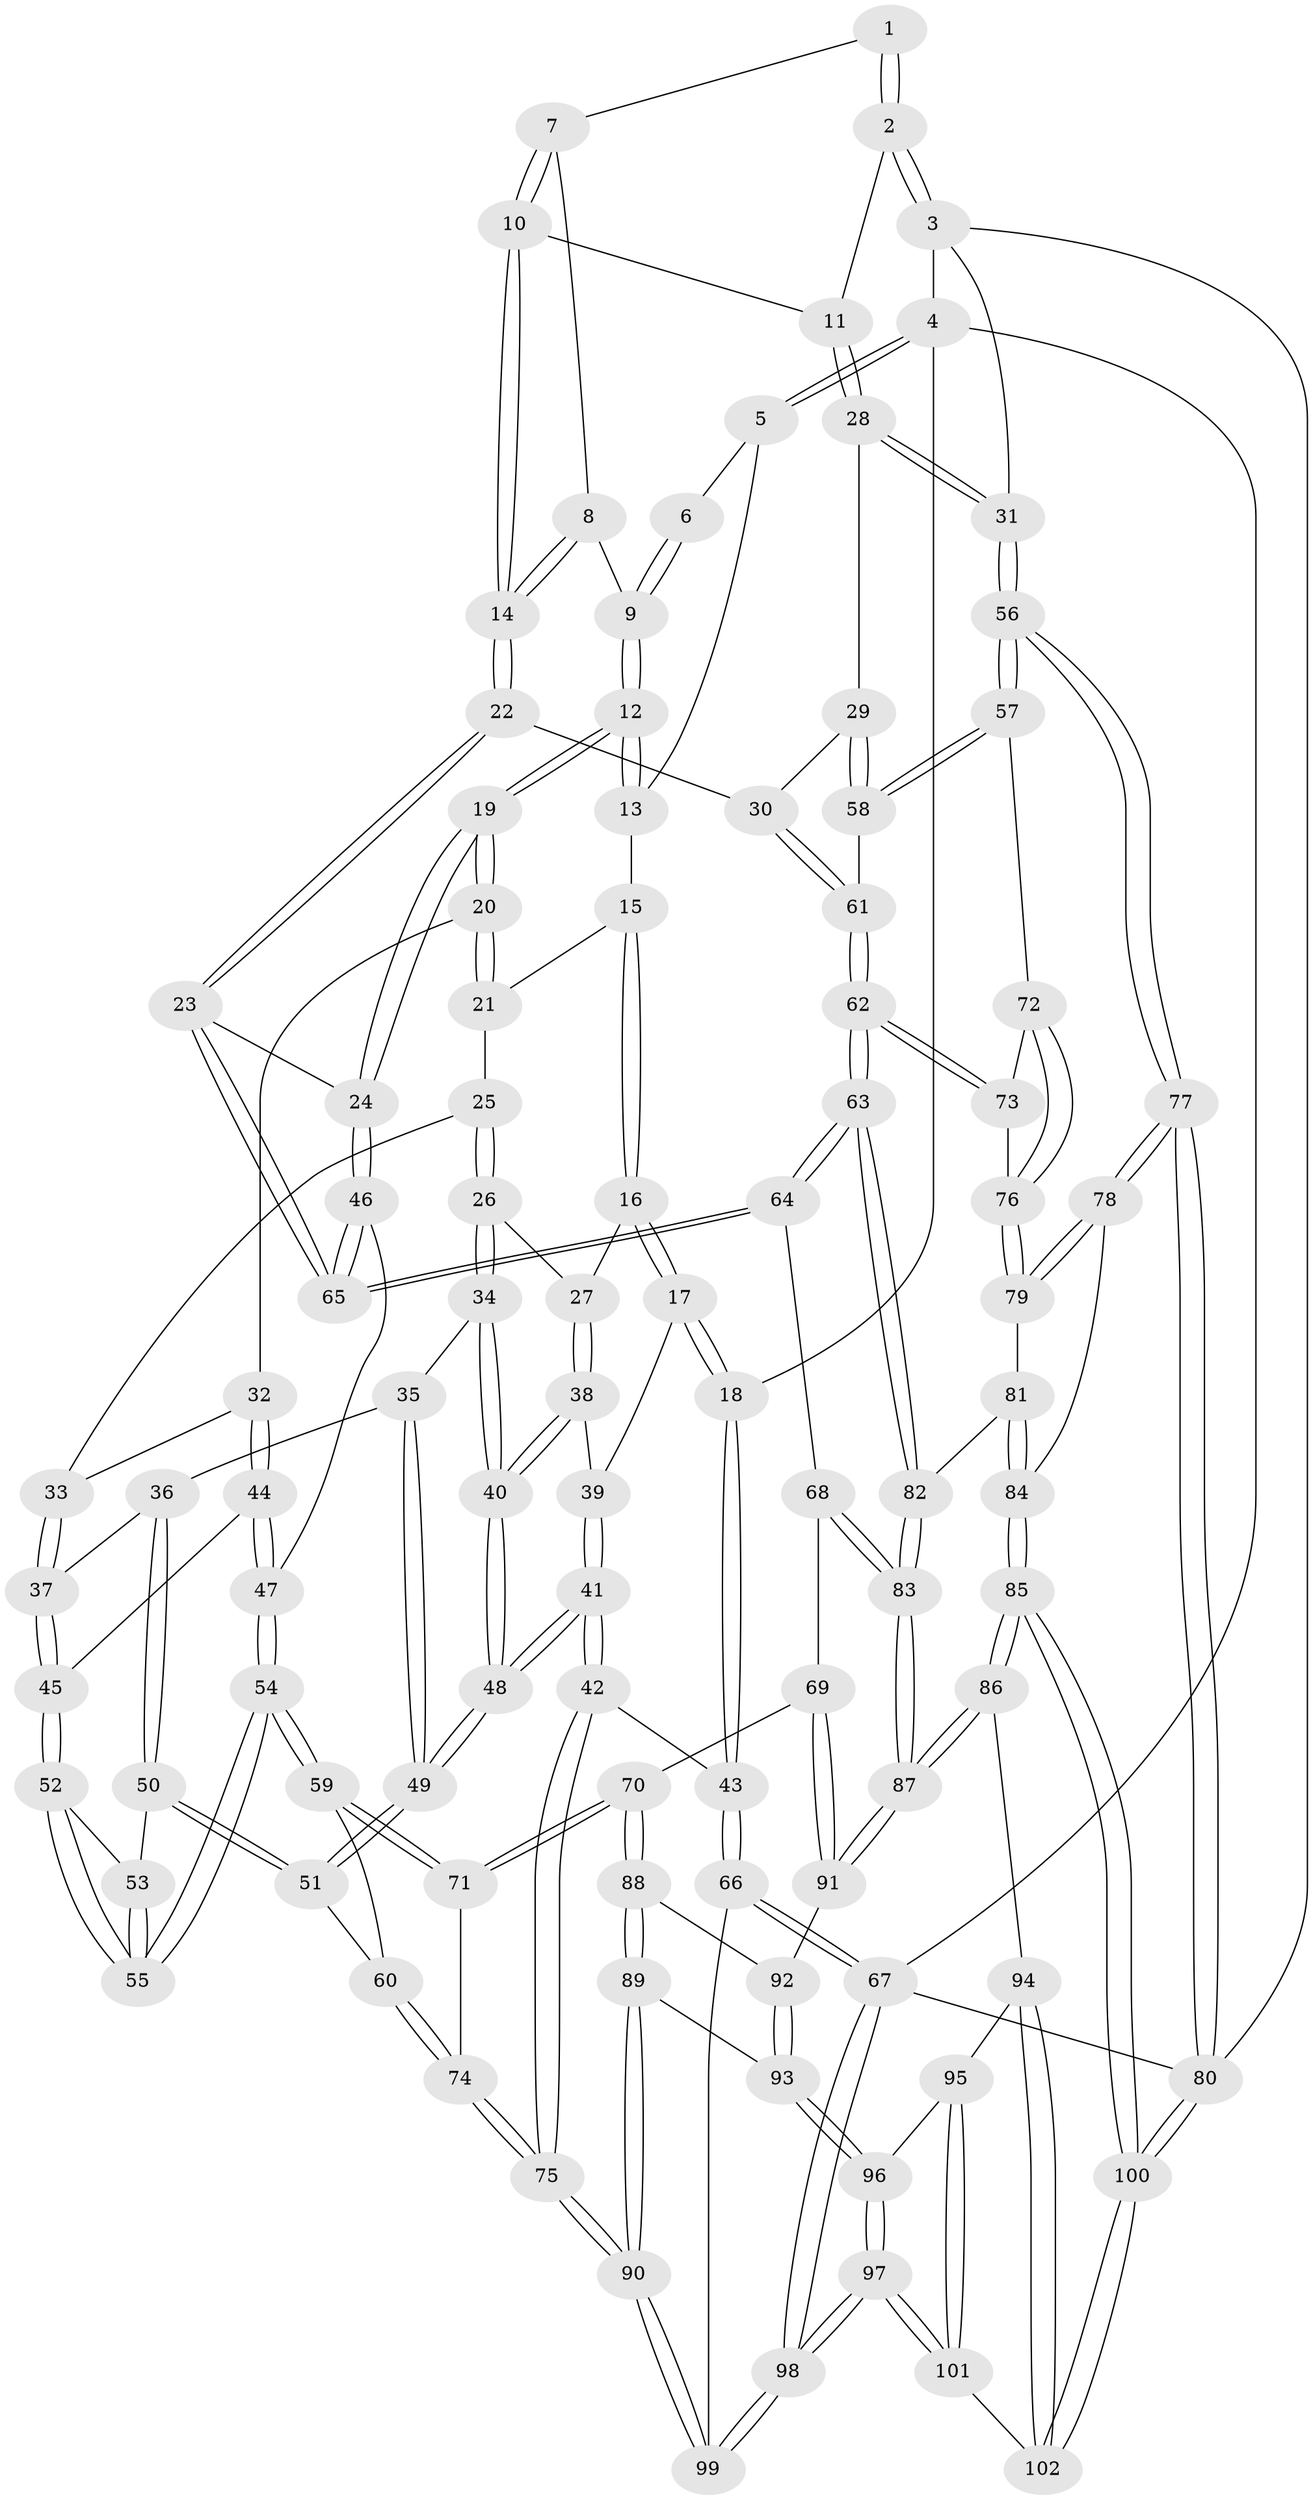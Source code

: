 // Generated by graph-tools (version 1.1) at 2025/03/03/09/25 03:03:24]
// undirected, 102 vertices, 252 edges
graph export_dot {
graph [start="1"]
  node [color=gray90,style=filled];
  1 [pos="+0.6795590977355548+0"];
  2 [pos="+1+0"];
  3 [pos="+1+0"];
  4 [pos="+0+0"];
  5 [pos="+0.3548905922852477+0"];
  6 [pos="+0.6449019390530767+0"];
  7 [pos="+0.7233041663868734+0"];
  8 [pos="+0.7050306391803269+0.08638965556179339"];
  9 [pos="+0.6161506772476435+0.11285490922733918"];
  10 [pos="+0.827884040496458+0.0991599203488691"];
  11 [pos="+0.8900839548414983+0.10013809041970226"];
  12 [pos="+0.5844836945296145+0.15685671962084874"];
  13 [pos="+0.36746430760225457+0"];
  14 [pos="+0.7856886166503045+0.12729977751430652"];
  15 [pos="+0.3546794643427508+0"];
  16 [pos="+0.2592629073062468+0.14133322636452492"];
  17 [pos="+0.054475740945378374+0.11809433985667805"];
  18 [pos="+0+0"];
  19 [pos="+0.5830785719277476+0.21250492006847901"];
  20 [pos="+0.5192465149402492+0.2103700378916694"];
  21 [pos="+0.40954681839187757+0.1415444031706156"];
  22 [pos="+0.7261434442969276+0.25979645037599836"];
  23 [pos="+0.6900410731038057+0.26364323566319725"];
  24 [pos="+0.6032079882434211+0.24370786409281678"];
  25 [pos="+0.3924713213110464+0.17781759595431845"];
  26 [pos="+0.2831540866279941+0.1918755835315487"];
  27 [pos="+0.2613383848863609+0.1553063740197882"];
  28 [pos="+0.9190610717925497+0.14879770022579464"];
  29 [pos="+0.8741135763935655+0.2742085252662815"];
  30 [pos="+0.7595946499567207+0.2787055964810711"];
  31 [pos="+1+0.26009449783497085"];
  32 [pos="+0.45371437415045135+0.23997429696215034"];
  33 [pos="+0.3906122393799086+0.2128716127146569"];
  34 [pos="+0.2951878137965609+0.22582557607591477"];
  35 [pos="+0.32295387882816273+0.2548582483672636"];
  36 [pos="+0.3388464472507388+0.2607410833076811"];
  37 [pos="+0.3406109743291537+0.26068011033798194"];
  38 [pos="+0.1696055831041626+0.2532878698124439"];
  39 [pos="+0.09382830264293453+0.20240825249333666"];
  40 [pos="+0.18936056300709014+0.31090726927433077"];
  41 [pos="+0.004937441379935278+0.5467816737479655"];
  42 [pos="+0.002236884324013968+0.5491164619579418"];
  43 [pos="+0+0.5527827165514638"];
  44 [pos="+0.42235259616769805+0.2836660080178532"];
  45 [pos="+0.389649692084659+0.28751012978391366"];
  46 [pos="+0.521661823101774+0.3963928207174809"];
  47 [pos="+0.510135986644743+0.4030234403015149"];
  48 [pos="+0.18397731871411335+0.4332926997569065"];
  49 [pos="+0.19886430478173237+0.4316768422448466"];
  50 [pos="+0.3371695676383074+0.3367567927122694"];
  51 [pos="+0.2668987863014552+0.43719134377306734"];
  52 [pos="+0.38876590399109356+0.3144042839956031"];
  53 [pos="+0.36061038322719025+0.33889900915744214"];
  54 [pos="+0.45341626555178355+0.45838791568600457"];
  55 [pos="+0.4242309915372213+0.406286422290778"];
  56 [pos="+1+0.3729437508164472"];
  57 [pos="+1+0.38775270694034025"];
  58 [pos="+0.9462570424353777+0.3421979315735498"];
  59 [pos="+0.4511118929094519+0.46196683550718265"];
  60 [pos="+0.2688357978510009+0.4378269492014622"];
  61 [pos="+0.8037391490234812+0.43857359779726"];
  62 [pos="+0.7862668263200856+0.5013097979090597"];
  63 [pos="+0.7742868346759612+0.5126176643099448"];
  64 [pos="+0.702875625361157+0.5009708104257597"];
  65 [pos="+0.682821949762246+0.4759994430654271"];
  66 [pos="+0+0.6753135104430804"];
  67 [pos="+0+1"];
  68 [pos="+0.6313241446592445+0.5651870037113287"];
  69 [pos="+0.5219832313238918+0.5890883219401246"];
  70 [pos="+0.4776458826651197+0.5711041988780045"];
  71 [pos="+0.4661931914654794+0.5552630242126159"];
  72 [pos="+1+0.4009436965689392"];
  73 [pos="+0.8731480441795417+0.5001978861246769"];
  74 [pos="+0.3360510810528202+0.6043447915212635"];
  75 [pos="+0.2029083730569855+0.7233340361875283"];
  76 [pos="+0.9465551912150821+0.5748452870920826"];
  77 [pos="+1+0.7052667865838793"];
  78 [pos="+0.9936504487550138+0.6992104627995372"];
  79 [pos="+0.9447764773508408+0.6168623501337143"];
  80 [pos="+1+1"];
  81 [pos="+0.7998114808968977+0.581860624438668"];
  82 [pos="+0.786550415346664+0.5624794331135482"];
  83 [pos="+0.6763389578150234+0.6942817799883222"];
  84 [pos="+0.8425487895825732+0.789781940332307"];
  85 [pos="+0.8145555493418005+0.8317196020668481"];
  86 [pos="+0.6823630491050894+0.8062355252581378"];
  87 [pos="+0.6627153764465233+0.7688859100116044"];
  88 [pos="+0.4620102079694632+0.6162207992720863"];
  89 [pos="+0.37747256394259615+0.7595737006871061"];
  90 [pos="+0.23207661112502115+0.7749180223843161"];
  91 [pos="+0.5875941466635223+0.7217527477022065"];
  92 [pos="+0.5022007865094821+0.7441393536661584"];
  93 [pos="+0.44274506825400256+0.7897594541257125"];
  94 [pos="+0.6253446951009308+0.858827709519785"];
  95 [pos="+0.5647752234446338+0.8681079371883401"];
  96 [pos="+0.4763886144670171+0.843142781806748"];
  97 [pos="+0.2628260775598786+1"];
  98 [pos="+0.21402132996347387+1"];
  99 [pos="+0.21669860865910057+0.9592793463252531"];
  100 [pos="+1+1"];
  101 [pos="+0.39370613504484114+1"];
  102 [pos="+0.6234726074509067+1"];
  1 -- 2;
  1 -- 2;
  1 -- 7;
  2 -- 3;
  2 -- 3;
  2 -- 11;
  3 -- 4;
  3 -- 31;
  3 -- 80;
  4 -- 5;
  4 -- 5;
  4 -- 18;
  4 -- 67;
  5 -- 6;
  5 -- 13;
  6 -- 9;
  6 -- 9;
  7 -- 8;
  7 -- 10;
  7 -- 10;
  8 -- 9;
  8 -- 14;
  8 -- 14;
  9 -- 12;
  9 -- 12;
  10 -- 11;
  10 -- 14;
  10 -- 14;
  11 -- 28;
  11 -- 28;
  12 -- 13;
  12 -- 13;
  12 -- 19;
  12 -- 19;
  13 -- 15;
  14 -- 22;
  14 -- 22;
  15 -- 16;
  15 -- 16;
  15 -- 21;
  16 -- 17;
  16 -- 17;
  16 -- 27;
  17 -- 18;
  17 -- 18;
  17 -- 39;
  18 -- 43;
  18 -- 43;
  19 -- 20;
  19 -- 20;
  19 -- 24;
  19 -- 24;
  20 -- 21;
  20 -- 21;
  20 -- 32;
  21 -- 25;
  22 -- 23;
  22 -- 23;
  22 -- 30;
  23 -- 24;
  23 -- 65;
  23 -- 65;
  24 -- 46;
  24 -- 46;
  25 -- 26;
  25 -- 26;
  25 -- 33;
  26 -- 27;
  26 -- 34;
  26 -- 34;
  27 -- 38;
  27 -- 38;
  28 -- 29;
  28 -- 31;
  28 -- 31;
  29 -- 30;
  29 -- 58;
  29 -- 58;
  30 -- 61;
  30 -- 61;
  31 -- 56;
  31 -- 56;
  32 -- 33;
  32 -- 44;
  32 -- 44;
  33 -- 37;
  33 -- 37;
  34 -- 35;
  34 -- 40;
  34 -- 40;
  35 -- 36;
  35 -- 49;
  35 -- 49;
  36 -- 37;
  36 -- 50;
  36 -- 50;
  37 -- 45;
  37 -- 45;
  38 -- 39;
  38 -- 40;
  38 -- 40;
  39 -- 41;
  39 -- 41;
  40 -- 48;
  40 -- 48;
  41 -- 42;
  41 -- 42;
  41 -- 48;
  41 -- 48;
  42 -- 43;
  42 -- 75;
  42 -- 75;
  43 -- 66;
  43 -- 66;
  44 -- 45;
  44 -- 47;
  44 -- 47;
  45 -- 52;
  45 -- 52;
  46 -- 47;
  46 -- 65;
  46 -- 65;
  47 -- 54;
  47 -- 54;
  48 -- 49;
  48 -- 49;
  49 -- 51;
  49 -- 51;
  50 -- 51;
  50 -- 51;
  50 -- 53;
  51 -- 60;
  52 -- 53;
  52 -- 55;
  52 -- 55;
  53 -- 55;
  53 -- 55;
  54 -- 55;
  54 -- 55;
  54 -- 59;
  54 -- 59;
  56 -- 57;
  56 -- 57;
  56 -- 77;
  56 -- 77;
  57 -- 58;
  57 -- 58;
  57 -- 72;
  58 -- 61;
  59 -- 60;
  59 -- 71;
  59 -- 71;
  60 -- 74;
  60 -- 74;
  61 -- 62;
  61 -- 62;
  62 -- 63;
  62 -- 63;
  62 -- 73;
  62 -- 73;
  63 -- 64;
  63 -- 64;
  63 -- 82;
  63 -- 82;
  64 -- 65;
  64 -- 65;
  64 -- 68;
  66 -- 67;
  66 -- 67;
  66 -- 99;
  67 -- 98;
  67 -- 98;
  67 -- 80;
  68 -- 69;
  68 -- 83;
  68 -- 83;
  69 -- 70;
  69 -- 91;
  69 -- 91;
  70 -- 71;
  70 -- 71;
  70 -- 88;
  70 -- 88;
  71 -- 74;
  72 -- 73;
  72 -- 76;
  72 -- 76;
  73 -- 76;
  74 -- 75;
  74 -- 75;
  75 -- 90;
  75 -- 90;
  76 -- 79;
  76 -- 79;
  77 -- 78;
  77 -- 78;
  77 -- 80;
  77 -- 80;
  78 -- 79;
  78 -- 79;
  78 -- 84;
  79 -- 81;
  80 -- 100;
  80 -- 100;
  81 -- 82;
  81 -- 84;
  81 -- 84;
  82 -- 83;
  82 -- 83;
  83 -- 87;
  83 -- 87;
  84 -- 85;
  84 -- 85;
  85 -- 86;
  85 -- 86;
  85 -- 100;
  85 -- 100;
  86 -- 87;
  86 -- 87;
  86 -- 94;
  87 -- 91;
  87 -- 91;
  88 -- 89;
  88 -- 89;
  88 -- 92;
  89 -- 90;
  89 -- 90;
  89 -- 93;
  90 -- 99;
  90 -- 99;
  91 -- 92;
  92 -- 93;
  92 -- 93;
  93 -- 96;
  93 -- 96;
  94 -- 95;
  94 -- 102;
  94 -- 102;
  95 -- 96;
  95 -- 101;
  95 -- 101;
  96 -- 97;
  96 -- 97;
  97 -- 98;
  97 -- 98;
  97 -- 101;
  97 -- 101;
  98 -- 99;
  98 -- 99;
  100 -- 102;
  100 -- 102;
  101 -- 102;
}

